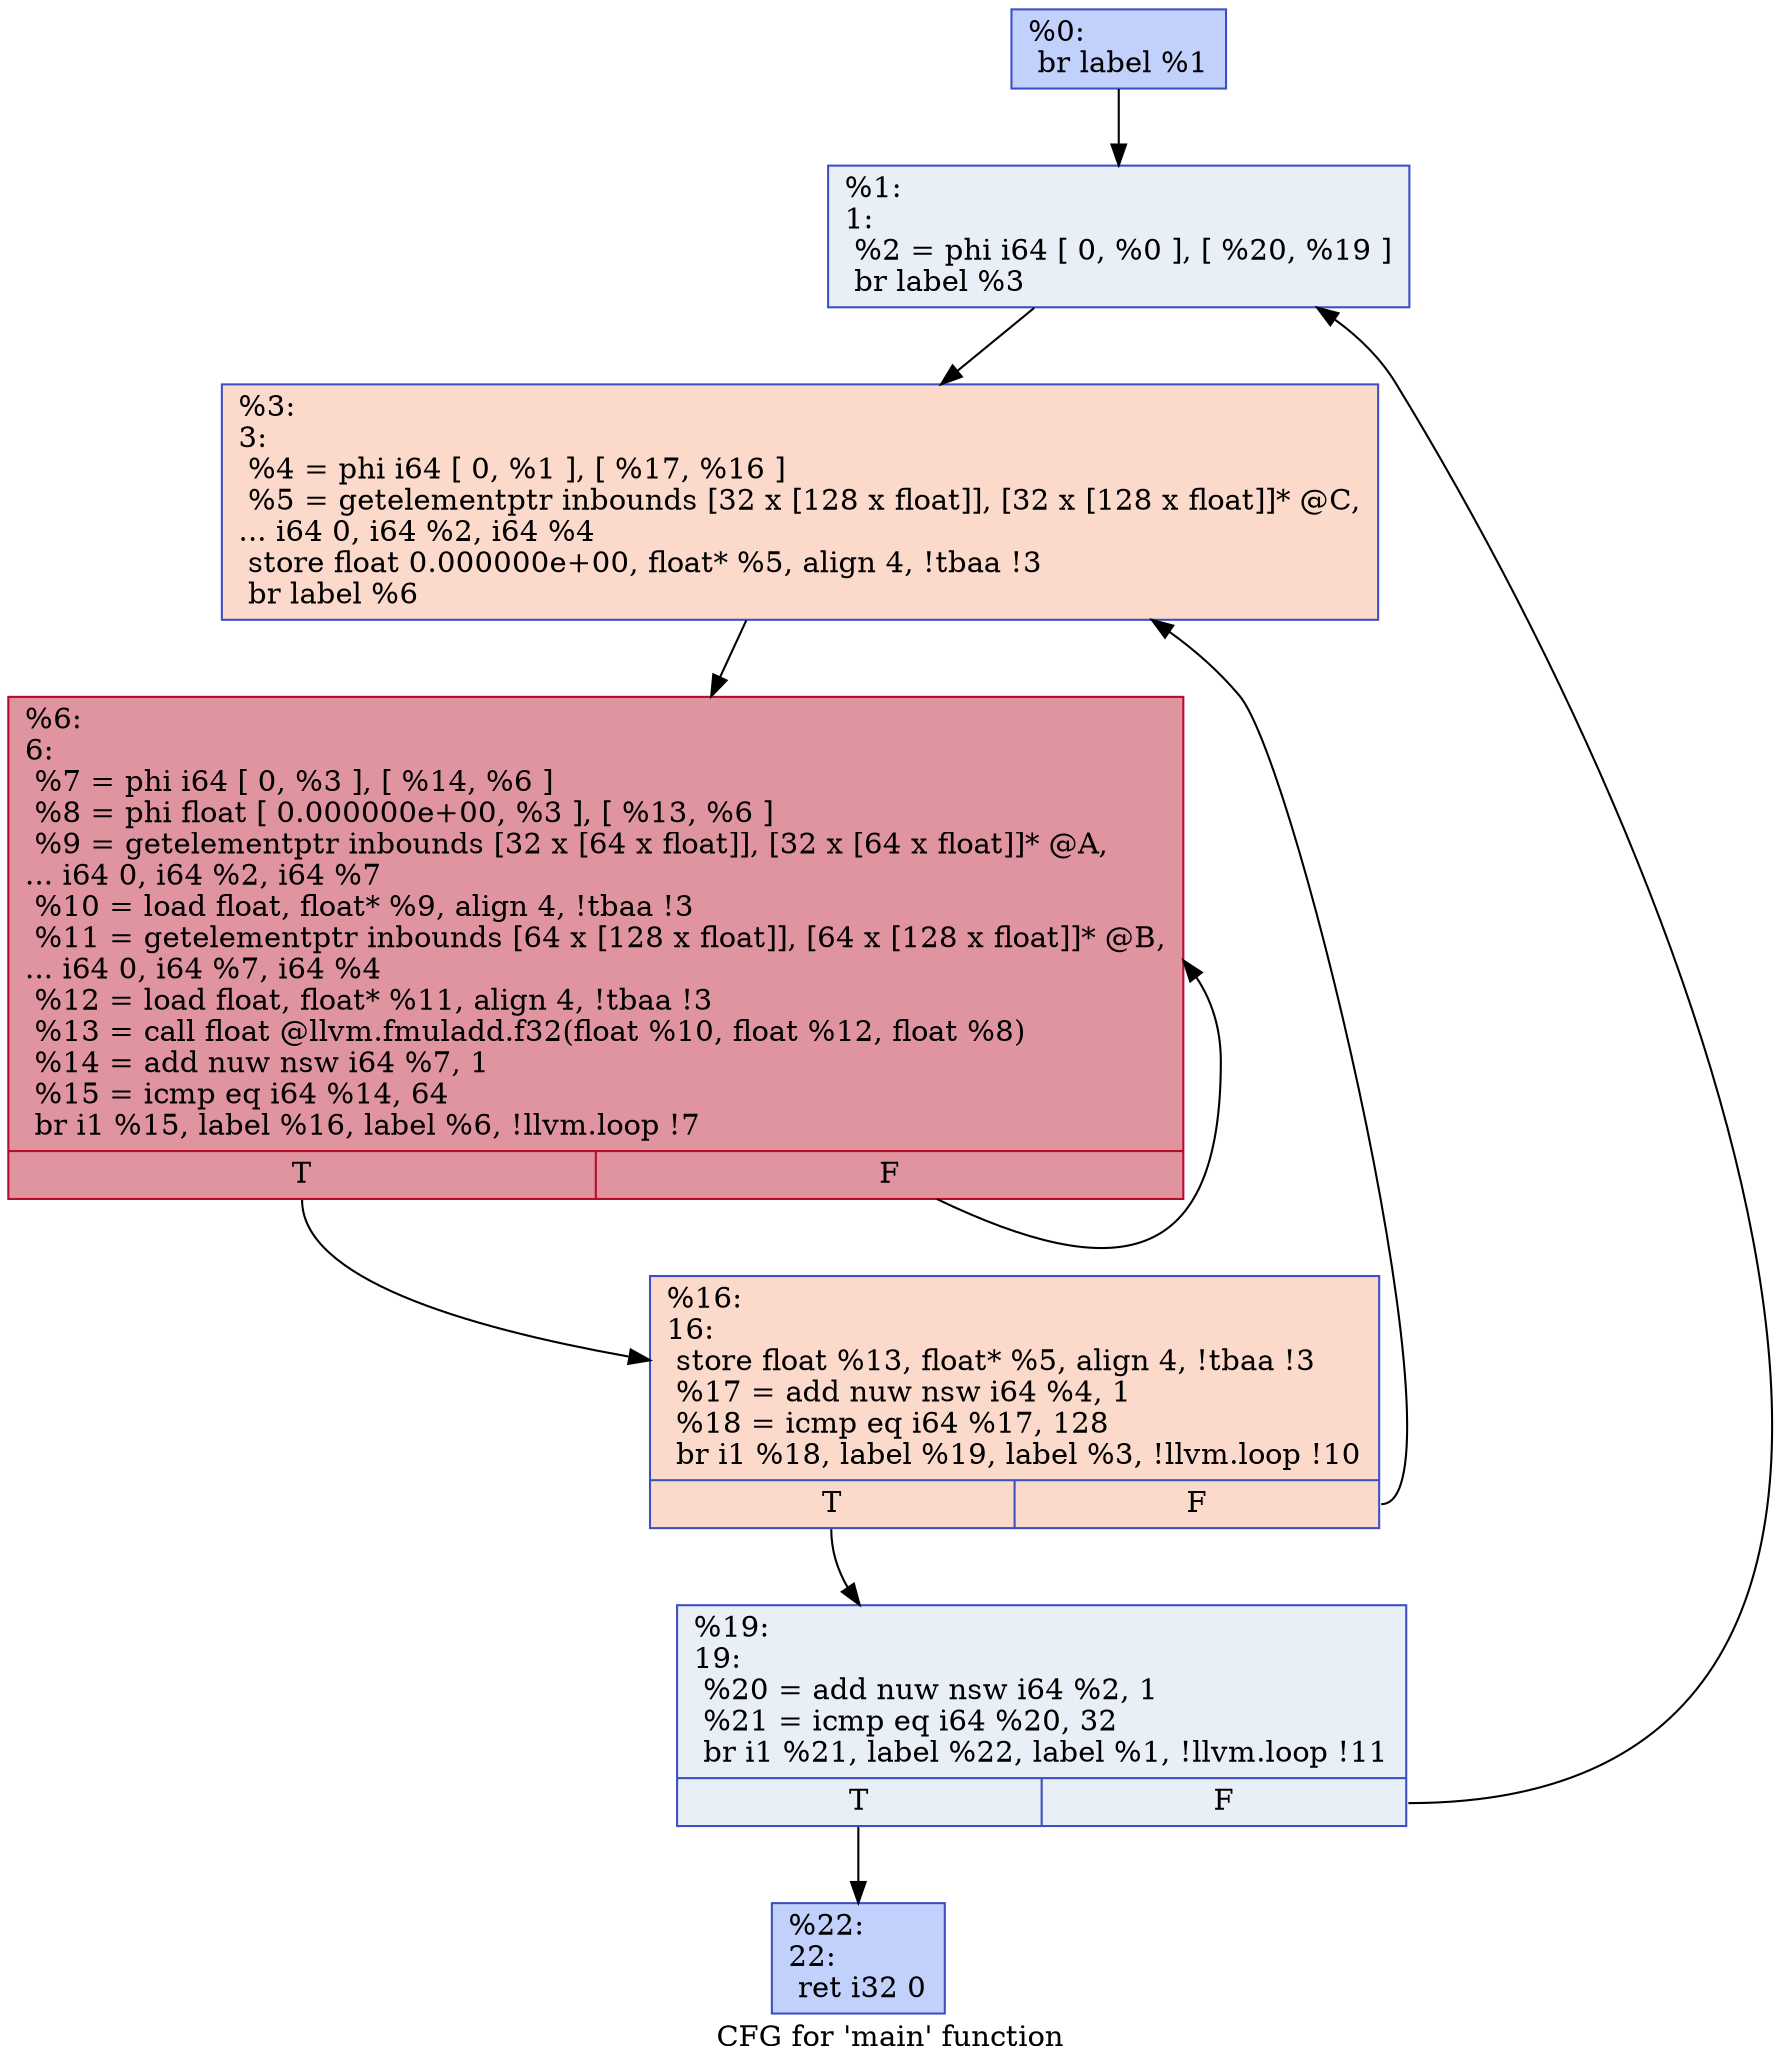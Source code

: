 digraph "CFG for 'main' function" {
	label="CFG for 'main' function";

	Node0x55894c154120 [shape=record,color="#3d50c3ff", style=filled, fillcolor="#7396f570",label="{%0:\l  br label %1\l}"];
	Node0x55894c154120 -> Node0x55894c159710;
	Node0x55894c159710 [shape=record,color="#3d50c3ff", style=filled, fillcolor="#cedaeb70",label="{%1:\l1:                                                \l  %2 = phi i64 [ 0, %0 ], [ %20, %19 ]\l  br label %3\l}"];
	Node0x55894c159710 -> Node0x55894c159760;
	Node0x55894c159760 [shape=record,color="#3d50c3ff", style=filled, fillcolor="#f7a88970",label="{%3:\l3:                                                \l  %4 = phi i64 [ 0, %1 ], [ %17, %16 ]\l  %5 = getelementptr inbounds [32 x [128 x float]], [32 x [128 x float]]* @C,\l... i64 0, i64 %2, i64 %4\l  store float 0.000000e+00, float* %5, align 4, !tbaa !3\l  br label %6\l}"];
	Node0x55894c159760 -> Node0x55894c1597b0;
	Node0x55894c1597b0 [shape=record,color="#b70d28ff", style=filled, fillcolor="#b70d2870",label="{%6:\l6:                                                \l  %7 = phi i64 [ 0, %3 ], [ %14, %6 ]\l  %8 = phi float [ 0.000000e+00, %3 ], [ %13, %6 ]\l  %9 = getelementptr inbounds [32 x [64 x float]], [32 x [64 x float]]* @A,\l... i64 0, i64 %2, i64 %7\l  %10 = load float, float* %9, align 4, !tbaa !3\l  %11 = getelementptr inbounds [64 x [128 x float]], [64 x [128 x float]]* @B,\l... i64 0, i64 %7, i64 %4\l  %12 = load float, float* %11, align 4, !tbaa !3\l  %13 = call float @llvm.fmuladd.f32(float %10, float %12, float %8)\l  %14 = add nuw nsw i64 %7, 1\l  %15 = icmp eq i64 %14, 64\l  br i1 %15, label %16, label %6, !llvm.loop !7\l|{<s0>T|<s1>F}}"];
	Node0x55894c1597b0:s0 -> Node0x55894c159800;
	Node0x55894c1597b0:s1 -> Node0x55894c1597b0;
	Node0x55894c159800 [shape=record,color="#3d50c3ff", style=filled, fillcolor="#f7a88970",label="{%16:\l16:                                               \l  store float %13, float* %5, align 4, !tbaa !3\l  %17 = add nuw nsw i64 %4, 1\l  %18 = icmp eq i64 %17, 128\l  br i1 %18, label %19, label %3, !llvm.loop !10\l|{<s0>T|<s1>F}}"];
	Node0x55894c159800:s0 -> Node0x55894c159850;
	Node0x55894c159800:s1 -> Node0x55894c159760;
	Node0x55894c159850 [shape=record,color="#3d50c3ff", style=filled, fillcolor="#cedaeb70",label="{%19:\l19:                                               \l  %20 = add nuw nsw i64 %2, 1\l  %21 = icmp eq i64 %20, 32\l  br i1 %21, label %22, label %1, !llvm.loop !11\l|{<s0>T|<s1>F}}"];
	Node0x55894c159850:s0 -> Node0x55894c1598a0;
	Node0x55894c159850:s1 -> Node0x55894c159710;
	Node0x55894c1598a0 [shape=record,color="#3d50c3ff", style=filled, fillcolor="#7396f570",label="{%22:\l22:                                               \l  ret i32 0\l}"];
}
